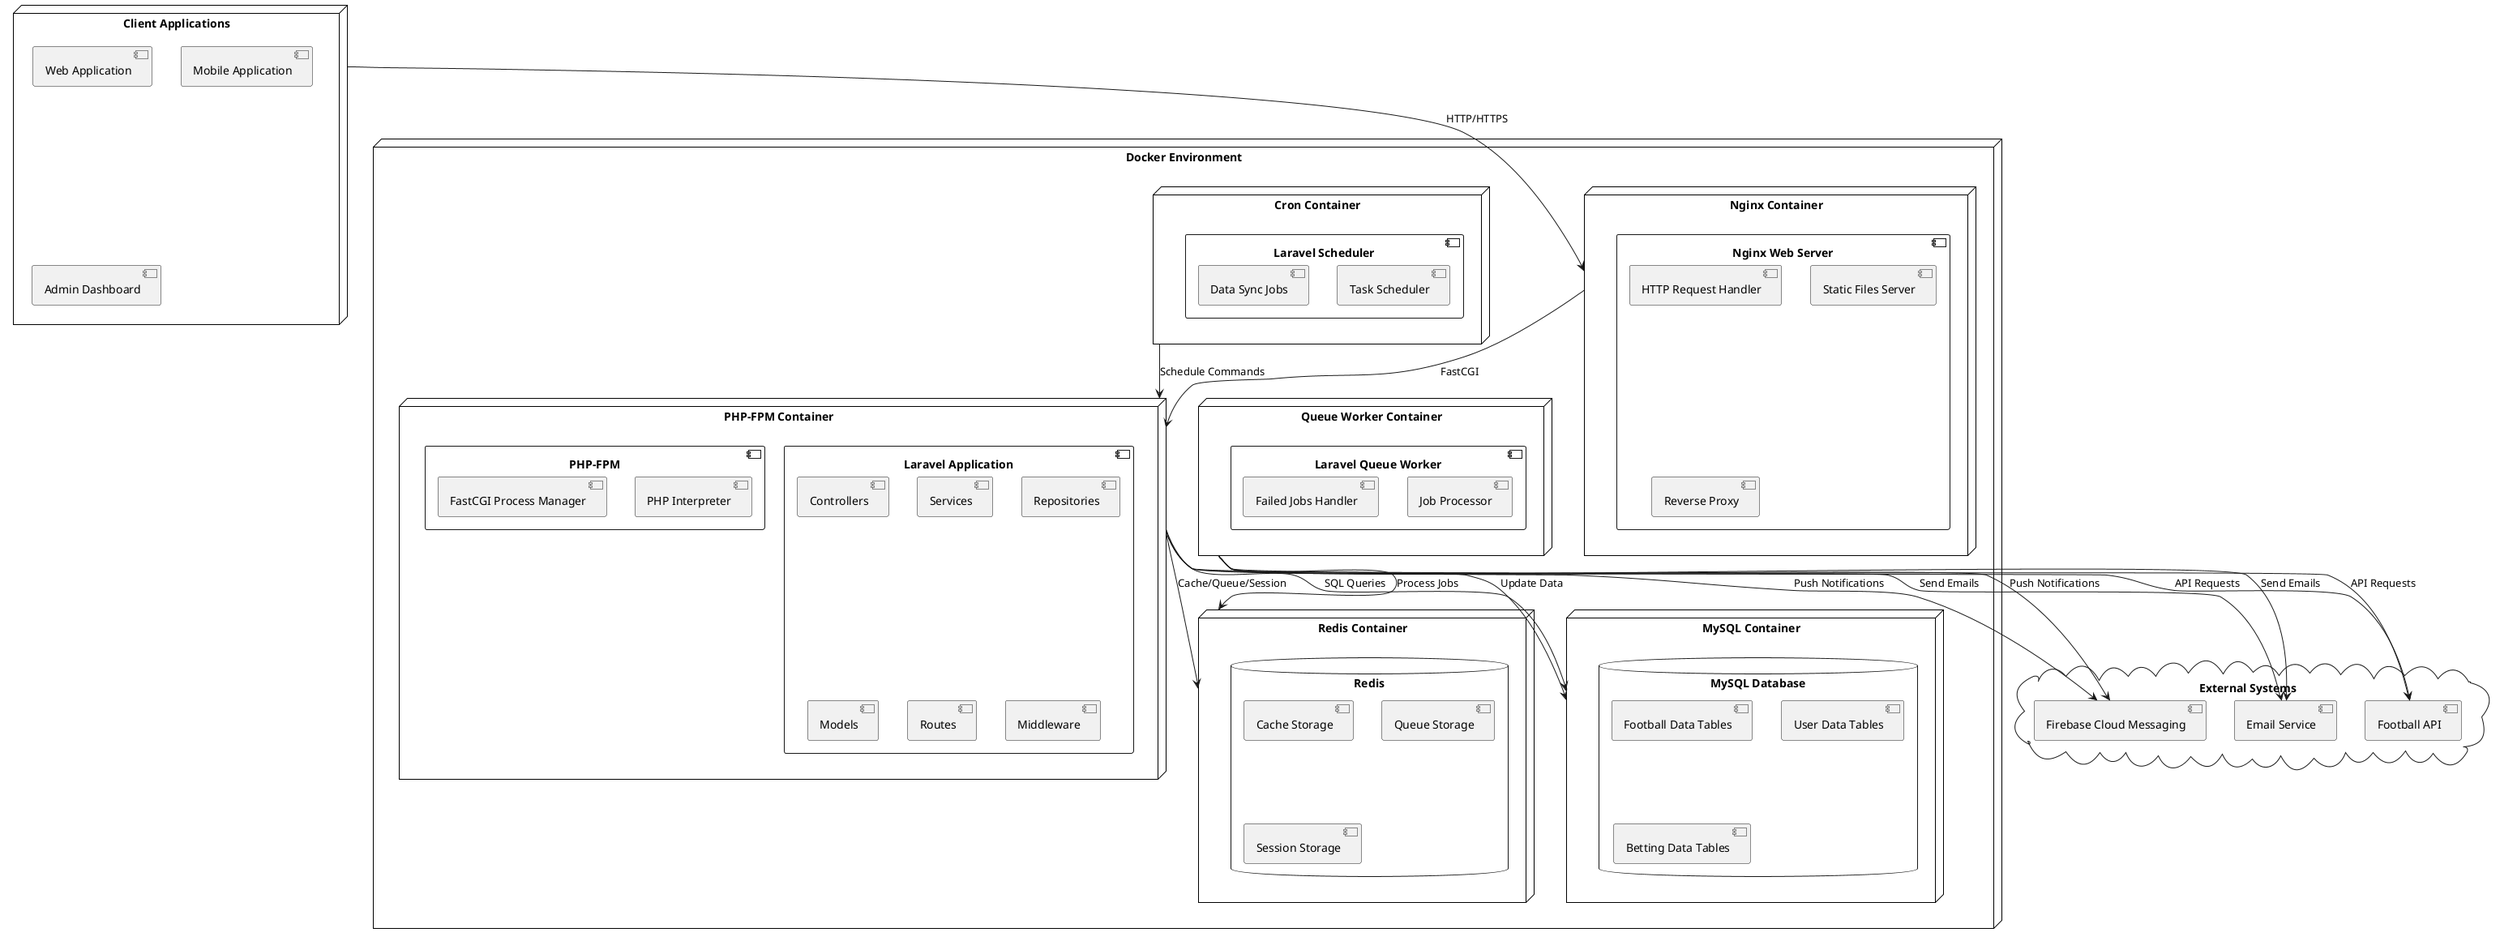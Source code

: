 @startuml deployment_model
skinparam shadowing false
skinparam componentStyle uml2
skinparam nodeBackgroundColor white
skinparam nodeBorderColor black

node "Docker Environment" {
  node "Nginx Container" as nginx {
    component "Nginx Web Server" as nginxServer {
      [HTTP Request Handler]
      [Static Files Server]
      [Reverse Proxy]
    }
  }

  node "PHP-FPM Container" as phpfpm {
    component "Laravel Application" as laravel {
      [Controllers]
      [Services]
      [Repositories]
      [Models]
      [Routes]
      [Middleware]
    }
    component "PHP-FPM" as fpm {
      [PHP Interpreter]
      [FastCGI Process Manager]
    }
  }

  node "MySQL Container" as mysql {
    database "MySQL Database" as mysqlDB {
      [Football Data Tables]
      [User Data Tables]
      [Betting Data Tables]
    }
  }

  node "Redis Container" as redis {
    database "Redis" as redisDB {
      [Cache Storage]
      [Queue Storage]
      [Session Storage]
    }
  }

  node "Queue Worker Container" as queueWorker {
    component "Laravel Queue Worker" as queue {
      [Job Processor]
      [Failed Jobs Handler]
    }
  }

  node "Cron Container" as cron {
    component "Laravel Scheduler" as scheduler {
      [Task Scheduler]
      [Data Sync Jobs]
    }
  }
}

cloud "External Systems" {
  [Football API]
  [Firebase Cloud Messaging]
  [Email Service]
}

node "Client Applications" as clients {
  [Web Application]
  [Mobile Application]
  [Admin Dashboard]
}

' Connections
clients --> nginx : HTTP/HTTPS
nginx --> phpfpm : FastCGI
phpfpm --> mysql : SQL Queries
phpfpm --> redis : Cache/Queue/Session
queueWorker --> redis : Process Jobs
queueWorker --> mysql : Update Data
queueWorker --> [Football API] : API Requests
queueWorker --> [Firebase Cloud Messaging] : Push Notifications
queueWorker --> [Email Service] : Send Emails
cron --> phpfpm : Schedule Commands
phpfpm --> [Football API] : API Requests
phpfpm --> [Firebase Cloud Messaging] : Push Notifications
phpfpm --> [Email Service] : Send Emails

@enduml
